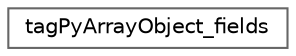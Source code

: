 digraph "Graphical Class Hierarchy"
{
 // LATEX_PDF_SIZE
  bgcolor="transparent";
  edge [fontname=Helvetica,fontsize=10,labelfontname=Helvetica,labelfontsize=10];
  node [fontname=Helvetica,fontsize=10,shape=box,height=0.2,width=0.4];
  rankdir="LR";
  Node0 [id="Node000000",label="tagPyArrayObject_fields",height=0.2,width=0.4,color="grey40", fillcolor="white", style="filled",URL="$dd/d57/structtagPyArrayObject__fields.html",tooltip=" "];
}
